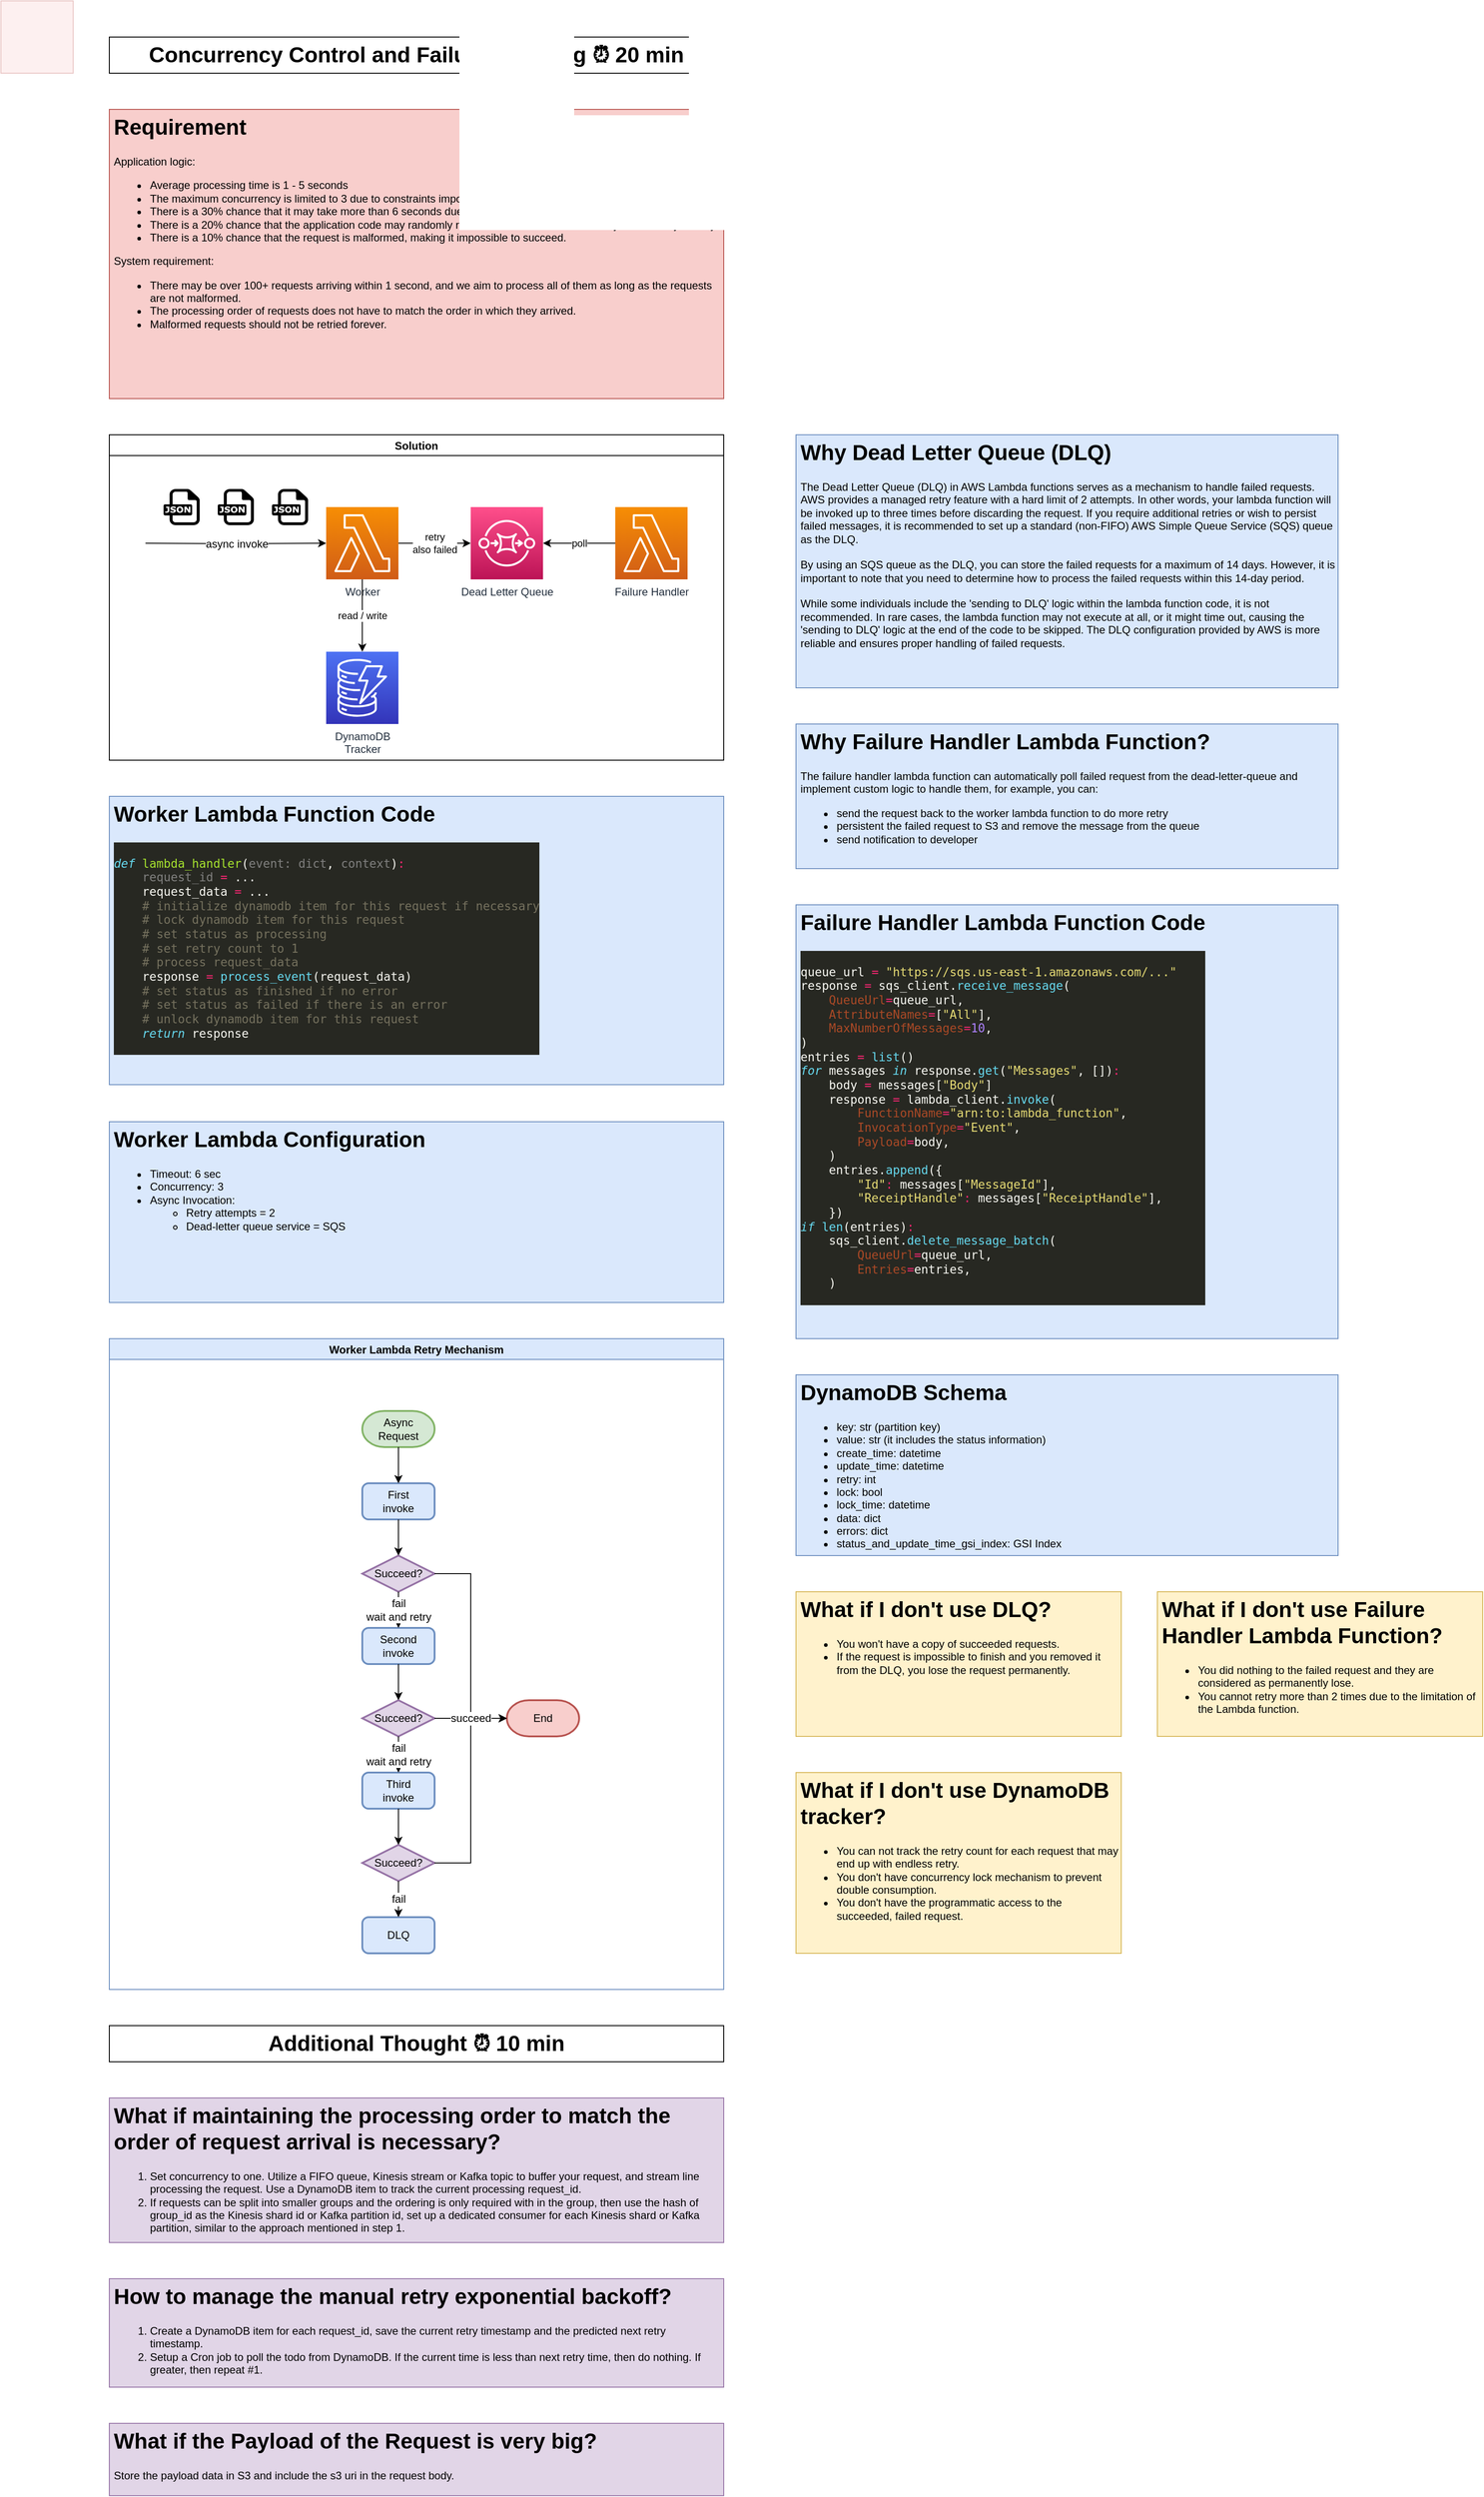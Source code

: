 <mxfile version="17.4.2" type="device"><diagram name="Design" id="-w5n4VFEkCjwNCV9sqtr"><mxGraphModel dx="948" dy="727" grid="1" gridSize="10" guides="1" tooltips="1" connect="1" arrows="1" fold="1" page="1" pageScale="1" pageWidth="850" pageHeight="1100" math="0" shadow="0"><root><mxCell id="cFC3fAGd2Zks2LrwUQ3n-0"/><mxCell id="cFC3fAGd2Zks2LrwUQ3n-1" parent="cFC3fAGd2Zks2LrwUQ3n-0"/><mxCell id="cFC3fAGd2Zks2LrwUQ3n-2" value="&lt;h1&gt;Requirement&lt;/h1&gt;&lt;p&gt;&lt;span&gt;Application logic:&lt;/span&gt;&lt;br&gt;&lt;/p&gt;&lt;p&gt;&lt;/p&gt;&lt;ul&gt;&lt;li&gt;Average processing time is 1 - 5 seconds&lt;/li&gt;&lt;li&gt;The maximum concurrency is limited to 3 due to constraints imposed by the external system.&lt;/li&gt;&lt;li&gt;There is a 30% chance that it may take more than 6 seconds due to the unstable network.&lt;/li&gt;&lt;li&gt;There is a 20% chance that the application code may randomly raise an error, but it will eventually succeed if you retry.&lt;/li&gt;&lt;li&gt;There is a 10% chance that the request is malformed, making it impossible to succeed.&lt;/li&gt;&lt;/ul&gt;&lt;div&gt;System requirement:&lt;/div&gt;&lt;div&gt;&lt;ul&gt;&lt;li&gt;There may be over 100+ requests arriving within 1 second, and we aim to process all of them as long as the requests are not malformed.&lt;br&gt;&lt;/li&gt;&lt;li&gt;The processing order of requests does not have to match the order in which they arrived.&lt;br&gt;&lt;/li&gt;&lt;li&gt;Malformed requests should not be retried forever.&lt;/li&gt;&lt;/ul&gt;&lt;/div&gt;&lt;p&gt;&lt;/p&gt;" style="text;html=1;strokeColor=#b85450;fillColor=#f8cecc;spacing=5;spacingTop=-20;whiteSpace=wrap;overflow=hidden;rounded=0;" parent="cFC3fAGd2Zks2LrwUQ3n-1" vertex="1"><mxGeometry x="120" y="120" width="680" height="320" as="geometry"/></mxCell><mxCell id="cFC3fAGd2Zks2LrwUQ3n-10" value="&lt;h1&gt;Worker Lambda Configuration&lt;/h1&gt;&lt;p&gt;&lt;/p&gt;&lt;ul&gt;&lt;li&gt;Timeout: 6 sec&lt;/li&gt;&lt;li&gt;Concurrency: 3&lt;/li&gt;&lt;li&gt;Async Invocation:&amp;nbsp;&lt;/li&gt;&lt;ul&gt;&lt;li&gt;Retry attempts = 2&lt;/li&gt;&lt;li&gt;Dead-letter queue service = SQS&lt;/li&gt;&lt;/ul&gt;&lt;/ul&gt;&lt;p&gt;&lt;/p&gt;" style="text;html=1;strokeColor=#6c8ebf;fillColor=#dae8fc;spacing=5;spacingTop=-20;whiteSpace=wrap;overflow=hidden;rounded=0;" parent="cFC3fAGd2Zks2LrwUQ3n-1" vertex="1"><mxGeometry x="120" y="1240" width="680" height="200" as="geometry"/></mxCell><mxCell id="cFC3fAGd2Zks2LrwUQ3n-11" value="&lt;h1&gt;DynamoDB Schema&lt;/h1&gt;&lt;p&gt;&lt;/p&gt;&lt;ul&gt;&lt;li&gt;key: str (partition key)&lt;/li&gt;&lt;li&gt;value: str (it includes the status information)&lt;/li&gt;&lt;li&gt;create_time: datetime&lt;/li&gt;&lt;li&gt;update_time: datetime&lt;/li&gt;&lt;li&gt;retry: int&lt;/li&gt;&lt;li&gt;lock: bool&lt;/li&gt;&lt;li&gt;lock_time: datetime&lt;/li&gt;&lt;li&gt;data: dict&lt;/li&gt;&lt;li&gt;errors: dict&lt;/li&gt;&lt;li&gt;status_and_update_time_gsi_index: GSI Index&lt;/li&gt;&lt;/ul&gt;&lt;p&gt;&lt;/p&gt;" style="text;html=1;strokeColor=#6c8ebf;fillColor=#dae8fc;spacing=5;spacingTop=-20;whiteSpace=wrap;overflow=hidden;rounded=0;" parent="cFC3fAGd2Zks2LrwUQ3n-1" vertex="1"><mxGeometry x="880" y="1520" width="600" height="200" as="geometry"/></mxCell><mxCell id="cFC3fAGd2Zks2LrwUQ3n-12" value="&lt;h1&gt;Why Failure Handler Lambda Function?&lt;/h1&gt;&lt;p&gt;&lt;/p&gt;&lt;div&gt;The failure handler lambda function can automatically poll failed request from the dead-letter-queue and implement custom logic to handle them, for example, you can:&lt;/div&gt;&lt;div&gt;&lt;ul&gt;&lt;li&gt;send the request back to the worker lambda function to do more retry&lt;/li&gt;&lt;li&gt;persistent the failed request to S3 and remove the message from the queue&lt;/li&gt;&lt;li&gt;send notification to developer&lt;/li&gt;&lt;/ul&gt;&lt;/div&gt;&lt;div&gt;&lt;br&gt;&lt;/div&gt;&lt;p&gt;&lt;/p&gt;" style="text;html=1;strokeColor=#6c8ebf;fillColor=#dae8fc;spacing=5;spacingTop=-20;whiteSpace=wrap;overflow=hidden;rounded=0;container=1;" parent="cFC3fAGd2Zks2LrwUQ3n-1" vertex="1"><mxGeometry x="880" y="800" width="600" height="160" as="geometry"><mxRectangle x="880" y="800" width="1190" height="80" as="alternateBounds"/></mxGeometry></mxCell><mxCell id="cFC3fAGd2Zks2LrwUQ3n-14" value="&lt;h1&gt;Why Dead Letter Queue (DLQ)&lt;/h1&gt;&lt;p&gt;&lt;/p&gt;&lt;div&gt;&lt;span&gt;The Dead Letter Queue (DLQ) in AWS Lambda functions serves as a mechanism to handle failed requests. AWS provides a managed retry feature with a hard limit of 2 attempts. In other words, your lambda function will be invoked up to three times before discarding the request. If you require additional retries or wish to persist failed messages, it is recommended to set up a standard (non-FIFO) AWS Simple Queue Service (SQS) queue as the DLQ.&lt;/span&gt;&lt;br&gt;&lt;/div&gt;&lt;div&gt;&lt;br&gt;&lt;/div&gt;&lt;div&gt;By using an SQS queue as the DLQ, you can store the failed requests for a maximum of 14 days. However, it is important to note that you need to determine how to process the failed requests within this 14-day period.&lt;br&gt;&lt;/div&gt;&lt;div&gt;&lt;br&gt;&lt;/div&gt;&lt;div&gt;&lt;div&gt;While some individuals include the 'sending to DLQ' logic within the lambda function code, it is not recommended. In rare cases, the lambda function may not execute at all, or it might time out, causing the 'sending to DLQ' logic at the end of the code to be skipped. The DLQ configuration provided by AWS is more reliable and ensures proper handling of failed requests.&lt;/div&gt;&lt;/div&gt;&lt;p&gt;&lt;/p&gt;" style="text;html=1;strokeColor=#6c8ebf;fillColor=#dae8fc;spacing=5;spacingTop=-20;whiteSpace=wrap;overflow=hidden;rounded=0;" parent="cFC3fAGd2Zks2LrwUQ3n-1" vertex="1"><mxGeometry x="880" y="480" width="600" height="280" as="geometry"/></mxCell><mxCell id="T-9DfRtVsKWQQgTl_i8e-0" value="" style="whiteSpace=wrap;html=1;aspect=fixed;strokeColor=#b85450;fillColor=#f8cecc;opacity=30;" parent="cFC3fAGd2Zks2LrwUQ3n-1" vertex="1"><mxGeometry width="80" height="80" as="geometry"/></mxCell><mxCell id="T-9DfRtVsKWQQgTl_i8e-1" value="&lt;font size=&quot;1&quot;&gt;&lt;b style=&quot;font-size: 24px&quot;&gt;Concurrency Control and Failure Handling&amp;nbsp;&lt;/b&gt;&lt;/font&gt;&lt;span style=&quot;font-size: 24px&quot;&gt;&lt;b&gt;⏰ 20 min&lt;/b&gt;&lt;/span&gt;" style="text;html=1;strokeColor=#000000;fillColor=none;align=center;verticalAlign=middle;whiteSpace=wrap;rounded=0;strokeWidth=1;" parent="cFC3fAGd2Zks2LrwUQ3n-1" vertex="1"><mxGeometry x="120" y="40" width="680" height="40" as="geometry"/></mxCell><mxCell id="T-9DfRtVsKWQQgTl_i8e-3" value="&lt;h1&gt;What if I don't use Failure Handler Lambda Function?&lt;/h1&gt;&lt;ul&gt;&lt;li&gt;You did nothing to the failed request and they are considered as permanently lose.&lt;/li&gt;&lt;li&gt;You cannot retry more than 2 times due to the limitation of the Lambda function.&lt;/li&gt;&lt;/ul&gt;&lt;p&gt;&lt;/p&gt;" style="text;html=1;strokeColor=#d6b656;fillColor=#fff2cc;spacing=5;spacingTop=-20;whiteSpace=wrap;overflow=hidden;rounded=0;" parent="cFC3fAGd2Zks2LrwUQ3n-1" vertex="1"><mxGeometry x="1280" y="1760" width="360" height="160" as="geometry"/></mxCell><mxCell id="T-9DfRtVsKWQQgTl_i8e-24" value="Solution" style="swimlane;fontSize=12;strokeColor=#000000;strokeWidth=1;fillColor=default;" parent="cFC3fAGd2Zks2LrwUQ3n-1" vertex="1"><mxGeometry x="120" y="480" width="680" height="360" as="geometry"/></mxCell><mxCell id="cFC3fAGd2Zks2LrwUQ3n-5" value="Worker" style="sketch=0;points=[[0,0,0],[0.25,0,0],[0.5,0,0],[0.75,0,0],[1,0,0],[0,1,0],[0.25,1,0],[0.5,1,0],[0.75,1,0],[1,1,0],[0,0.25,0],[0,0.5,0],[0,0.75,0],[1,0.25,0],[1,0.5,0],[1,0.75,0]];outlineConnect=0;fontColor=#232F3E;gradientColor=#F78E04;gradientDirection=north;fillColor=#D05C17;strokeColor=#ffffff;dashed=0;verticalLabelPosition=bottom;verticalAlign=top;align=center;html=1;fontSize=12;fontStyle=0;aspect=fixed;shape=mxgraph.aws4.resourceIcon;resIcon=mxgraph.aws4.lambda;" parent="T-9DfRtVsKWQQgTl_i8e-24" vertex="1"><mxGeometry x="240" y="80" width="80" height="80" as="geometry"/></mxCell><mxCell id="cFC3fAGd2Zks2LrwUQ3n-6" value="Dead Letter Queue" style="sketch=0;points=[[0,0,0],[0.25,0,0],[0.5,0,0],[0.75,0,0],[1,0,0],[0,1,0],[0.25,1,0],[0.5,1,0],[0.75,1,0],[1,1,0],[0,0.25,0],[0,0.5,0],[0,0.75,0],[1,0.25,0],[1,0.5,0],[1,0.75,0]];outlineConnect=0;fontColor=#232F3E;gradientColor=#FF4F8B;gradientDirection=north;fillColor=#BC1356;strokeColor=#ffffff;dashed=0;verticalLabelPosition=bottom;verticalAlign=top;align=center;html=1;fontSize=12;fontStyle=0;aspect=fixed;shape=mxgraph.aws4.resourceIcon;resIcon=mxgraph.aws4.sqs;" parent="T-9DfRtVsKWQQgTl_i8e-24" vertex="1"><mxGeometry x="400" y="80" width="80" height="80" as="geometry"/></mxCell><mxCell id="cFC3fAGd2Zks2LrwUQ3n-3" value="retry&lt;br&gt;also failed" style="edgeStyle=orthogonalEdgeStyle;rounded=0;orthogonalLoop=1;jettySize=auto;html=1;exitX=1;exitY=0.5;exitDx=0;exitDy=0;exitPerimeter=0;entryX=0;entryY=0.5;entryDx=0;entryDy=0;entryPerimeter=0;" parent="T-9DfRtVsKWQQgTl_i8e-24" source="cFC3fAGd2Zks2LrwUQ3n-5" target="cFC3fAGd2Zks2LrwUQ3n-6" edge="1"><mxGeometry relative="1" as="geometry"/></mxCell><mxCell id="cFC3fAGd2Zks2LrwUQ3n-7" value="poll" style="edgeStyle=orthogonalEdgeStyle;rounded=0;orthogonalLoop=1;jettySize=auto;html=1;exitX=0;exitY=0.5;exitDx=0;exitDy=0;exitPerimeter=0;entryX=1;entryY=0.5;entryDx=0;entryDy=0;entryPerimeter=0;" parent="T-9DfRtVsKWQQgTl_i8e-24" source="cFC3fAGd2Zks2LrwUQ3n-8" target="cFC3fAGd2Zks2LrwUQ3n-6" edge="1"><mxGeometry relative="1" as="geometry"/></mxCell><mxCell id="cFC3fAGd2Zks2LrwUQ3n-8" value="Failure Handler" style="sketch=0;points=[[0,0,0],[0.25,0,0],[0.5,0,0],[0.75,0,0],[1,0,0],[0,1,0],[0.25,1,0],[0.5,1,0],[0.75,1,0],[1,1,0],[0,0.25,0],[0,0.5,0],[0,0.75,0],[1,0.25,0],[1,0.5,0],[1,0.75,0]];outlineConnect=0;fontColor=#232F3E;gradientColor=#F78E04;gradientDirection=north;fillColor=#D05C17;strokeColor=#ffffff;dashed=0;verticalLabelPosition=bottom;verticalAlign=top;align=center;html=1;fontSize=12;fontStyle=0;aspect=fixed;shape=mxgraph.aws4.resourceIcon;resIcon=mxgraph.aws4.lambda;" parent="T-9DfRtVsKWQQgTl_i8e-24" vertex="1"><mxGeometry x="560" y="80" width="80" height="80" as="geometry"/></mxCell><mxCell id="cFC3fAGd2Zks2LrwUQ3n-9" value="DynamoDB&lt;br&gt;Tracker" style="sketch=0;points=[[0,0,0],[0.25,0,0],[0.5,0,0],[0.75,0,0],[1,0,0],[0,1,0],[0.25,1,0],[0.5,1,0],[0.75,1,0],[1,1,0],[0,0.25,0],[0,0.5,0],[0,0.75,0],[1,0.25,0],[1,0.5,0],[1,0.75,0]];outlineConnect=0;fontColor=#232F3E;gradientColor=#4D72F3;gradientDirection=north;fillColor=#3334B9;strokeColor=#ffffff;dashed=0;verticalLabelPosition=bottom;verticalAlign=top;align=center;html=1;fontSize=12;fontStyle=0;aspect=fixed;shape=mxgraph.aws4.resourceIcon;resIcon=mxgraph.aws4.dynamodb;" parent="T-9DfRtVsKWQQgTl_i8e-24" vertex="1"><mxGeometry x="240" y="240" width="80" height="80" as="geometry"/></mxCell><mxCell id="cFC3fAGd2Zks2LrwUQ3n-4" value="read / write" style="edgeStyle=orthogonalEdgeStyle;rounded=0;orthogonalLoop=1;jettySize=auto;html=1;exitX=0.5;exitY=1;exitDx=0;exitDy=0;exitPerimeter=0;entryX=0.5;entryY=0;entryDx=0;entryDy=0;entryPerimeter=0;" parent="T-9DfRtVsKWQQgTl_i8e-24" source="cFC3fAGd2Zks2LrwUQ3n-5" target="cFC3fAGd2Zks2LrwUQ3n-9" edge="1"><mxGeometry relative="1" as="geometry"/></mxCell><mxCell id="T-9DfRtVsKWQQgTl_i8e-15" value="" style="dashed=0;outlineConnect=0;html=1;align=center;labelPosition=center;verticalLabelPosition=bottom;verticalAlign=top;shape=mxgraph.weblogos.json;fontSize=12;strokeColor=#000000;strokeWidth=1;fillColor=default;" parent="T-9DfRtVsKWQQgTl_i8e-24" vertex="1"><mxGeometry x="180" y="60" width="40" height="40" as="geometry"/></mxCell><mxCell id="T-9DfRtVsKWQQgTl_i8e-17" value="" style="dashed=0;outlineConnect=0;html=1;align=center;labelPosition=center;verticalLabelPosition=bottom;verticalAlign=top;shape=mxgraph.weblogos.json;fontSize=12;strokeColor=#000000;strokeWidth=1;fillColor=default;" parent="T-9DfRtVsKWQQgTl_i8e-24" vertex="1"><mxGeometry x="120" y="60" width="40" height="40" as="geometry"/></mxCell><mxCell id="T-9DfRtVsKWQQgTl_i8e-18" value="" style="dashed=0;outlineConnect=0;html=1;align=center;labelPosition=center;verticalLabelPosition=bottom;verticalAlign=top;shape=mxgraph.weblogos.json;fontSize=12;strokeColor=#000000;strokeWidth=1;fillColor=default;" parent="T-9DfRtVsKWQQgTl_i8e-24" vertex="1"><mxGeometry x="60" y="60" width="40" height="40" as="geometry"/></mxCell><mxCell id="T-9DfRtVsKWQQgTl_i8e-22" value="async invoke" style="edgeStyle=orthogonalEdgeStyle;rounded=0;orthogonalLoop=1;jettySize=auto;html=1;entryX=0;entryY=0.5;entryDx=0;entryDy=0;entryPerimeter=0;fontSize=12;" parent="T-9DfRtVsKWQQgTl_i8e-24" target="cFC3fAGd2Zks2LrwUQ3n-5" edge="1"><mxGeometry relative="1" as="geometry"><mxPoint x="40" y="120" as="sourcePoint"/></mxGeometry></mxCell><mxCell id="T-9DfRtVsKWQQgTl_i8e-26" value="&lt;h1&gt;Worker Lambda Function Code&lt;/h1&gt;&lt;pre style=&quot;background-color: #272822 ; color: #f8f8f2 ; font-family: &amp;#34;source code pro&amp;#34; , monospace ; font-size: 9.8pt&quot;&gt;&lt;br&gt;&lt;span style=&quot;color: #66d9ef ; font-style: italic&quot;&gt;def &lt;/span&gt;&lt;span style=&quot;color: #a6e22e&quot;&gt;lambda_handler&lt;/span&gt;(&lt;span style=&quot;color: #80807f&quot;&gt;event: dict&lt;/span&gt;, &lt;span style=&quot;color: #80807f&quot;&gt;context&lt;/span&gt;)&lt;span style=&quot;color: #f92672&quot;&gt;:&lt;br&gt;&lt;/span&gt;&lt;span style=&quot;color: #f92672&quot;&gt;    &lt;/span&gt;&lt;span style=&quot;color: #80807f&quot;&gt;request_id &lt;/span&gt;&lt;span style=&quot;color: #f92672&quot;&gt;= &lt;/span&gt;...&lt;br&gt;    request_data &lt;span style=&quot;color: #f92672&quot;&gt;= &lt;/span&gt;...&lt;br&gt;    &lt;span style=&quot;color: #75715e&quot;&gt;# initialize dynamodb item for this request if necessary&lt;br&gt;&lt;/span&gt;&lt;span style=&quot;color: #75715e&quot;&gt;    # lock dynamodb item for this request&lt;br&gt;&lt;/span&gt;&lt;span style=&quot;color: #75715e&quot;&gt;    # set status as processing&lt;br&gt;&lt;/span&gt;&lt;span style=&quot;color: #75715e&quot;&gt;    # set retry count to 1&lt;br&gt;&lt;/span&gt;&lt;span style=&quot;color: #75715e&quot;&gt;    # process request_data&lt;br&gt;&lt;/span&gt;&lt;span style=&quot;color: #75715e&quot;&gt;    &lt;/span&gt;response &lt;span style=&quot;color: #f92672&quot;&gt;= &lt;/span&gt;&lt;span style=&quot;color: #66d9ef&quot;&gt;process_event&lt;/span&gt;(request_data)&lt;br&gt;    &lt;span style=&quot;color: #75715e&quot;&gt;# set status as finished if no error&lt;br&gt;&lt;/span&gt;&lt;span style=&quot;color: #75715e&quot;&gt;    # set status as failed if there is an error&lt;br&gt;&lt;/span&gt;&lt;span style=&quot;color: #75715e&quot;&gt;    # unlock dynamodb item for this request&lt;br&gt;&lt;/span&gt;&lt;span style=&quot;color: #75715e&quot;&gt;    &lt;/span&gt;&lt;span style=&quot;color: #66d9ef ; font-style: italic&quot;&gt;return &lt;/span&gt;response&lt;br&gt;&lt;br&gt;&lt;/pre&gt;" style="text;html=1;strokeColor=#6c8ebf;fillColor=#dae8fc;spacing=5;spacingTop=-20;whiteSpace=wrap;overflow=hidden;rounded=0;fontSize=12;" parent="cFC3fAGd2Zks2LrwUQ3n-1" vertex="1"><mxGeometry x="120" y="880" width="680" height="319" as="geometry"/></mxCell><mxCell id="T-9DfRtVsKWQQgTl_i8e-53" value="Worker Lambda Retry Mechanism" style="swimlane;fontSize=12;strokeColor=#6c8ebf;strokeWidth=1;fillColor=#dae8fc;" parent="cFC3fAGd2Zks2LrwUQ3n-1" vertex="1"><mxGeometry x="120" y="1480" width="680" height="720" as="geometry"/></mxCell><mxCell id="T-9DfRtVsKWQQgTl_i8e-29" value="Async&lt;br&gt;Request" style="strokeWidth=2;html=1;shape=mxgraph.flowchart.terminator;whiteSpace=wrap;fontSize=12;fillColor=#d5e8d4;strokeColor=#82b366;" parent="T-9DfRtVsKWQQgTl_i8e-53" vertex="1"><mxGeometry x="280" y="80" width="80" height="40" as="geometry"/></mxCell><mxCell id="T-9DfRtVsKWQQgTl_i8e-30" value="First&lt;br&gt;invoke" style="rounded=1;whiteSpace=wrap;html=1;absoluteArcSize=1;arcSize=14;strokeWidth=2;fontSize=12;fillColor=#dae8fc;strokeColor=#6c8ebf;" parent="T-9DfRtVsKWQQgTl_i8e-53" vertex="1"><mxGeometry x="280" y="160" width="80" height="40" as="geometry"/></mxCell><mxCell id="T-9DfRtVsKWQQgTl_i8e-36" style="edgeStyle=orthogonalEdgeStyle;rounded=0;orthogonalLoop=1;jettySize=auto;html=1;exitX=0.5;exitY=1;exitDx=0;exitDy=0;exitPerimeter=0;entryX=0.5;entryY=0;entryDx=0;entryDy=0;fontSize=12;" parent="T-9DfRtVsKWQQgTl_i8e-53" source="T-9DfRtVsKWQQgTl_i8e-29" target="T-9DfRtVsKWQQgTl_i8e-30" edge="1"><mxGeometry relative="1" as="geometry"/></mxCell><mxCell id="T-9DfRtVsKWQQgTl_i8e-31" value="Succeed?" style="strokeWidth=2;html=1;shape=mxgraph.flowchart.decision;whiteSpace=wrap;fontSize=12;fillColor=#e1d5e7;strokeColor=#9673a6;" parent="T-9DfRtVsKWQQgTl_i8e-53" vertex="1"><mxGeometry x="280" y="240" width="80" height="40" as="geometry"/></mxCell><mxCell id="T-9DfRtVsKWQQgTl_i8e-35" style="edgeStyle=orthogonalEdgeStyle;rounded=0;orthogonalLoop=1;jettySize=auto;html=1;exitX=0.5;exitY=1;exitDx=0;exitDy=0;entryX=0.5;entryY=0;entryDx=0;entryDy=0;entryPerimeter=0;fontSize=12;" parent="T-9DfRtVsKWQQgTl_i8e-53" source="T-9DfRtVsKWQQgTl_i8e-30" target="T-9DfRtVsKWQQgTl_i8e-31" edge="1"><mxGeometry relative="1" as="geometry"/></mxCell><mxCell id="T-9DfRtVsKWQQgTl_i8e-32" value="Second invoke" style="rounded=1;whiteSpace=wrap;html=1;absoluteArcSize=1;arcSize=14;strokeWidth=2;fontSize=12;fillColor=#dae8fc;strokeColor=#6c8ebf;" parent="T-9DfRtVsKWQQgTl_i8e-53" vertex="1"><mxGeometry x="280" y="320" width="80" height="40" as="geometry"/></mxCell><mxCell id="T-9DfRtVsKWQQgTl_i8e-34" value="fail&lt;br&gt;wait and retry" style="edgeStyle=orthogonalEdgeStyle;rounded=0;orthogonalLoop=1;jettySize=auto;html=1;exitX=0.5;exitY=1;exitDx=0;exitDy=0;exitPerimeter=0;entryX=0.5;entryY=0;entryDx=0;entryDy=0;fontSize=12;" parent="T-9DfRtVsKWQQgTl_i8e-53" source="T-9DfRtVsKWQQgTl_i8e-31" target="T-9DfRtVsKWQQgTl_i8e-32" edge="1"><mxGeometry relative="1" as="geometry"/></mxCell><mxCell id="T-9DfRtVsKWQQgTl_i8e-37" value="Succeed?" style="strokeWidth=2;html=1;shape=mxgraph.flowchart.decision;whiteSpace=wrap;fontSize=12;fillColor=#e1d5e7;strokeColor=#9673a6;" parent="T-9DfRtVsKWQQgTl_i8e-53" vertex="1"><mxGeometry x="280" y="400" width="80" height="40" as="geometry"/></mxCell><mxCell id="T-9DfRtVsKWQQgTl_i8e-38" value="" style="edgeStyle=orthogonalEdgeStyle;rounded=0;orthogonalLoop=1;jettySize=auto;html=1;exitX=0.5;exitY=1;exitDx=0;exitDy=0;entryX=0.5;entryY=0;entryDx=0;entryDy=0;entryPerimeter=0;fontSize=12;" parent="T-9DfRtVsKWQQgTl_i8e-53" source="T-9DfRtVsKWQQgTl_i8e-32" target="T-9DfRtVsKWQQgTl_i8e-37" edge="1"><mxGeometry relative="1" as="geometry"/></mxCell><mxCell id="T-9DfRtVsKWQQgTl_i8e-39" value="Third&lt;br&gt;invoke" style="rounded=1;whiteSpace=wrap;html=1;absoluteArcSize=1;arcSize=14;strokeWidth=2;fontSize=12;fillColor=#dae8fc;strokeColor=#6c8ebf;" parent="T-9DfRtVsKWQQgTl_i8e-53" vertex="1"><mxGeometry x="280" y="480" width="80" height="40" as="geometry"/></mxCell><mxCell id="T-9DfRtVsKWQQgTl_i8e-40" value="fail&lt;br&gt;wait and retry" style="edgeStyle=orthogonalEdgeStyle;rounded=0;orthogonalLoop=1;jettySize=auto;html=1;exitX=0.5;exitY=1;exitDx=0;exitDy=0;exitPerimeter=0;entryX=0.5;entryY=0;entryDx=0;entryDy=0;fontSize=12;" parent="T-9DfRtVsKWQQgTl_i8e-53" source="T-9DfRtVsKWQQgTl_i8e-37" target="T-9DfRtVsKWQQgTl_i8e-39" edge="1"><mxGeometry relative="1" as="geometry"/></mxCell><mxCell id="T-9DfRtVsKWQQgTl_i8e-42" value="Succeed?" style="strokeWidth=2;html=1;shape=mxgraph.flowchart.decision;whiteSpace=wrap;fontSize=12;fillColor=#e1d5e7;strokeColor=#9673a6;" parent="T-9DfRtVsKWQQgTl_i8e-53" vertex="1"><mxGeometry x="280" y="560" width="80" height="40" as="geometry"/></mxCell><mxCell id="T-9DfRtVsKWQQgTl_i8e-43" value="" style="edgeStyle=orthogonalEdgeStyle;rounded=0;orthogonalLoop=1;jettySize=auto;html=1;exitX=0.5;exitY=1;exitDx=0;exitDy=0;entryX=0.5;entryY=0;entryDx=0;entryDy=0;entryPerimeter=0;fontSize=12;" parent="T-9DfRtVsKWQQgTl_i8e-53" source="T-9DfRtVsKWQQgTl_i8e-39" target="T-9DfRtVsKWQQgTl_i8e-42" edge="1"><mxGeometry relative="1" as="geometry"/></mxCell><mxCell id="T-9DfRtVsKWQQgTl_i8e-46" value="DLQ" style="rounded=1;whiteSpace=wrap;html=1;absoluteArcSize=1;arcSize=14;strokeWidth=2;fontSize=12;fillColor=#dae8fc;strokeColor=#6c8ebf;" parent="T-9DfRtVsKWQQgTl_i8e-53" vertex="1"><mxGeometry x="280" y="640" width="80" height="40" as="geometry"/></mxCell><mxCell id="T-9DfRtVsKWQQgTl_i8e-47" value="fail" style="edgeStyle=orthogonalEdgeStyle;rounded=0;orthogonalLoop=1;jettySize=auto;html=1;exitX=0.5;exitY=1;exitDx=0;exitDy=0;exitPerimeter=0;entryX=0.5;entryY=0;entryDx=0;entryDy=0;fontSize=12;" parent="T-9DfRtVsKWQQgTl_i8e-53" source="T-9DfRtVsKWQQgTl_i8e-42" target="T-9DfRtVsKWQQgTl_i8e-46" edge="1"><mxGeometry relative="1" as="geometry"/></mxCell><mxCell id="T-9DfRtVsKWQQgTl_i8e-51" value="End" style="strokeWidth=2;html=1;shape=mxgraph.flowchart.terminator;whiteSpace=wrap;fontSize=12;fillColor=#f8cecc;strokeColor=#b85450;" parent="T-9DfRtVsKWQQgTl_i8e-53" vertex="1"><mxGeometry x="440" y="400" width="80" height="40" as="geometry"/></mxCell><mxCell id="T-9DfRtVsKWQQgTl_i8e-50" value="&lt;br&gt;" style="edgeStyle=orthogonalEdgeStyle;rounded=0;orthogonalLoop=1;jettySize=auto;html=1;exitX=1;exitY=0.5;exitDx=0;exitDy=0;exitPerimeter=0;fontSize=12;entryX=0;entryY=0.5;entryDx=0;entryDy=0;entryPerimeter=0;" parent="T-9DfRtVsKWQQgTl_i8e-53" source="T-9DfRtVsKWQQgTl_i8e-31" target="T-9DfRtVsKWQQgTl_i8e-51" edge="1"><mxGeometry relative="1" as="geometry"><mxPoint x="440" y="260.286" as="targetPoint"/></mxGeometry></mxCell><mxCell id="T-9DfRtVsKWQQgTl_i8e-52" style="edgeStyle=orthogonalEdgeStyle;rounded=0;orthogonalLoop=1;jettySize=auto;html=1;exitX=1;exitY=0.5;exitDx=0;exitDy=0;exitPerimeter=0;fontSize=12;entryX=0;entryY=0.5;entryDx=0;entryDy=0;entryPerimeter=0;" parent="T-9DfRtVsKWQQgTl_i8e-53" source="T-9DfRtVsKWQQgTl_i8e-42" target="T-9DfRtVsKWQQgTl_i8e-51" edge="1"><mxGeometry relative="1" as="geometry"><mxPoint x="480" y="420" as="targetPoint"/><Array as="points"><mxPoint x="400" y="580"/><mxPoint x="400" y="420"/></Array></mxGeometry></mxCell><mxCell id="T-9DfRtVsKWQQgTl_i8e-49" value="succeed" style="edgeStyle=orthogonalEdgeStyle;rounded=0;orthogonalLoop=1;jettySize=auto;html=1;exitX=1;exitY=0.5;exitDx=0;exitDy=0;exitPerimeter=0;fontSize=12;entryX=0;entryY=0.5;entryDx=0;entryDy=0;entryPerimeter=0;" parent="T-9DfRtVsKWQQgTl_i8e-53" source="T-9DfRtVsKWQQgTl_i8e-37" target="T-9DfRtVsKWQQgTl_i8e-51" edge="1"><mxGeometry relative="1" as="geometry"><mxPoint x="440" y="420.286" as="targetPoint"/></mxGeometry></mxCell><mxCell id="T-9DfRtVsKWQQgTl_i8e-54" value="&lt;h1&gt;Failure Handler Lambda Function Code&lt;/h1&gt;&lt;p&gt;&lt;/p&gt;&lt;div&gt;&lt;pre style=&quot;background-color: #272822 ; color: #f8f8f2 ; font-family: &amp;#34;source code pro&amp;#34; , monospace ; font-size: 9.8pt&quot;&gt;&lt;br&gt;queue_url &lt;span style=&quot;color: #f92672&quot;&gt;= &lt;/span&gt;&lt;span style=&quot;color: #e6db74&quot;&gt;&quot;https://sqs.us-east-1.amazonaws.com/...&quot;&lt;br&gt;&lt;/span&gt;response &lt;span style=&quot;color: #f92672&quot;&gt;= &lt;/span&gt;sqs_client.&lt;span style=&quot;color: #66d9ef&quot;&gt;receive_message&lt;/span&gt;(&lt;br&gt;    &lt;span style=&quot;color: #aa4926&quot;&gt;QueueUrl&lt;/span&gt;&lt;span style=&quot;color: #f92672&quot;&gt;=&lt;/span&gt;queue_url,&lt;br&gt;    &lt;span style=&quot;color: #aa4926&quot;&gt;AttributeNames&lt;/span&gt;&lt;span style=&quot;color: #f92672&quot;&gt;=&lt;/span&gt;[&lt;span style=&quot;color: #e6db74&quot;&gt;&quot;All&quot;&lt;/span&gt;],&lt;br&gt;    &lt;span style=&quot;color: #aa4926&quot;&gt;MaxNumberOfMessages&lt;/span&gt;&lt;span style=&quot;color: #f92672&quot;&gt;=&lt;/span&gt;&lt;span style=&quot;color: #ae81ff&quot;&gt;10&lt;/span&gt;,&lt;br&gt;)&lt;br&gt;entries &lt;span style=&quot;color: #f92672&quot;&gt;= &lt;/span&gt;&lt;span style=&quot;color: #66d9ef&quot;&gt;list&lt;/span&gt;()&lt;br&gt;&lt;span style=&quot;color: #66d9ef ; font-style: italic&quot;&gt;for &lt;/span&gt;messages &lt;span style=&quot;color: #66d9ef ; font-style: italic&quot;&gt;in &lt;/span&gt;response.&lt;span style=&quot;color: #66d9ef&quot;&gt;get&lt;/span&gt;(&lt;span style=&quot;color: #e6db74&quot;&gt;&quot;Messages&quot;&lt;/span&gt;, [])&lt;span style=&quot;color: #f92672&quot;&gt;:&lt;br&gt;&lt;/span&gt;&lt;span style=&quot;color: #f92672&quot;&gt;    &lt;/span&gt;body &lt;span style=&quot;color: #f92672&quot;&gt;= &lt;/span&gt;messages[&lt;span style=&quot;color: #e6db74&quot;&gt;&quot;Body&quot;&lt;/span&gt;]&lt;br&gt;    response &lt;span style=&quot;color: #f92672&quot;&gt;= &lt;/span&gt;lambda_client.&lt;span style=&quot;color: #66d9ef&quot;&gt;invoke&lt;/span&gt;(&lt;br&gt;        &lt;span style=&quot;color: #aa4926&quot;&gt;FunctionName&lt;/span&gt;&lt;span style=&quot;color: #f92672&quot;&gt;=&lt;/span&gt;&lt;span style=&quot;color: #e6db74&quot;&gt;&quot;arn:to:lambda_function&quot;&lt;/span&gt;,&lt;br&gt;        &lt;span style=&quot;color: #aa4926&quot;&gt;InvocationType&lt;/span&gt;&lt;span style=&quot;color: #f92672&quot;&gt;=&lt;/span&gt;&lt;span style=&quot;color: #e6db74&quot;&gt;&quot;Event&quot;&lt;/span&gt;,&lt;br&gt;        &lt;span style=&quot;color: #aa4926&quot;&gt;Payload&lt;/span&gt;&lt;span style=&quot;color: #f92672&quot;&gt;=&lt;/span&gt;body,&lt;br&gt;    )&lt;br&gt;    entries.&lt;span style=&quot;color: #66d9ef&quot;&gt;append&lt;/span&gt;({&lt;br&gt;        &lt;span style=&quot;color: #e6db74&quot;&gt;&quot;Id&quot;&lt;/span&gt;&lt;span style=&quot;color: #f92672&quot;&gt;: &lt;/span&gt;messages[&lt;span style=&quot;color: #e6db74&quot;&gt;&quot;MessageId&quot;&lt;/span&gt;], &lt;br&gt;        &lt;span style=&quot;color: #e6db74&quot;&gt;&quot;ReceiptHandle&quot;&lt;/span&gt;&lt;span style=&quot;color: #f92672&quot;&gt;: &lt;/span&gt;messages[&lt;span style=&quot;color: #e6db74&quot;&gt;&quot;ReceiptHandle&quot;&lt;/span&gt;],&lt;br&gt;    })&lt;br&gt;&lt;span style=&quot;color: #66d9ef ; font-style: italic&quot;&gt;if &lt;/span&gt;&lt;span style=&quot;color: #66d9ef&quot;&gt;len&lt;/span&gt;(entries)&lt;span style=&quot;color: #f92672&quot;&gt;:&lt;br&gt;&lt;/span&gt;&lt;span style=&quot;color: #f92672&quot;&gt;    &lt;/span&gt;sqs_client.&lt;span style=&quot;color: #66d9ef&quot;&gt;delete_message_batch&lt;/span&gt;(&lt;br&gt;        &lt;span style=&quot;color: #aa4926&quot;&gt;QueueUrl&lt;/span&gt;&lt;span style=&quot;color: #f92672&quot;&gt;=&lt;/span&gt;queue_url,&lt;br&gt;        &lt;span style=&quot;color: #aa4926&quot;&gt;Entries&lt;/span&gt;&lt;span style=&quot;color: #f92672&quot;&gt;=&lt;/span&gt;entries,&lt;br&gt;    )&lt;br&gt;&lt;br&gt;&lt;/pre&gt;&lt;/div&gt;&lt;p&gt;&lt;/p&gt;" style="text;html=1;strokeColor=#6c8ebf;fillColor=#dae8fc;spacing=5;spacingTop=-20;whiteSpace=wrap;overflow=hidden;rounded=0;container=1;" parent="cFC3fAGd2Zks2LrwUQ3n-1" vertex="1"><mxGeometry x="880" y="1000" width="600" height="480" as="geometry"/></mxCell><mxCell id="T-9DfRtVsKWQQgTl_i8e-55" value="&lt;h1&gt;What if I don't use DLQ?&lt;/h1&gt;&lt;ul&gt;&lt;li&gt;You won't have a copy of succeeded requests.&lt;/li&gt;&lt;li&gt;If the request is impossible to finish and you removed it from the DLQ, you lose the request permanently.&lt;/li&gt;&lt;/ul&gt;&lt;p&gt;&lt;/p&gt;" style="text;html=1;strokeColor=#d6b656;fillColor=#fff2cc;spacing=5;spacingTop=-20;whiteSpace=wrap;overflow=hidden;rounded=0;" parent="cFC3fAGd2Zks2LrwUQ3n-1" vertex="1"><mxGeometry x="880" y="1760" width="360" height="160" as="geometry"/></mxCell><mxCell id="T-9DfRtVsKWQQgTl_i8e-56" value="&lt;h1&gt;What if I don't use DynamoDB tracker?&lt;/h1&gt;&lt;ul&gt;&lt;li&gt;You can not track the retry count for each request that may end up with endless retry.&lt;/li&gt;&lt;li&gt;You don't have concurrency lock mechanism to prevent double consumption.&lt;/li&gt;&lt;li&gt;You don't have the programmatic access to the succeeded, failed request.&lt;/li&gt;&lt;/ul&gt;&lt;p&gt;&lt;/p&gt;" style="text;html=1;strokeColor=#d6b656;fillColor=#fff2cc;spacing=5;spacingTop=-20;whiteSpace=wrap;overflow=hidden;rounded=0;" parent="cFC3fAGd2Zks2LrwUQ3n-1" vertex="1"><mxGeometry x="880" y="1960" width="360" height="200" as="geometry"/></mxCell><mxCell id="01EiyMQnpc0AZqMJGR2N-0" value="&lt;h1&gt;What if maintaining the processing order to match the order of request arrival is necessary?&lt;/h1&gt;&lt;ol&gt;&lt;li&gt;Set concurrency to one. Utilize a FIFO queue, Kinesis stream or Kafka topic to buffer your request, and stream line processing the request. Use a DynamoDB item to track the current processing request_id.&lt;/li&gt;&lt;li&gt;If requests can be split into smaller groups and the ordering is only required with in the group, then use the hash of group_id as the Kinesis shard id or Kafka partition id, set up a dedicated consumer for each Kinesis shard or Kafka partition, similar to the approach mentioned in step 1.&lt;/li&gt;&lt;/ol&gt;&lt;p&gt;&lt;/p&gt;" style="text;html=1;strokeColor=#9673a6;fillColor=#e1d5e7;spacing=5;spacingTop=-20;whiteSpace=wrap;overflow=hidden;rounded=0;" parent="cFC3fAGd2Zks2LrwUQ3n-1" vertex="1"><mxGeometry x="120" y="2320" width="680" height="160" as="geometry"/></mxCell><mxCell id="01EiyMQnpc0AZqMJGR2N-1" value="&lt;font size=&quot;1&quot;&gt;&lt;b style=&quot;font-size: 24px&quot;&gt;Additional Thought&amp;nbsp;&lt;/b&gt;&lt;/font&gt;&lt;span style=&quot;font-size: 24px&quot;&gt;&lt;b&gt;⏰ 10 min&lt;/b&gt;&lt;/span&gt;" style="text;html=1;strokeColor=#000000;fillColor=none;align=center;verticalAlign=middle;whiteSpace=wrap;rounded=0;strokeWidth=1;" parent="cFC3fAGd2Zks2LrwUQ3n-1" vertex="1"><mxGeometry x="120" y="2240" width="680" height="40" as="geometry"/></mxCell><mxCell id="01EiyMQnpc0AZqMJGR2N-2" value="&lt;h1&gt;How to manage the manual retry exponential backoff?&lt;/h1&gt;&lt;ol&gt;&lt;li&gt;&lt;span&gt;Create a DynamoDB item for each request_id, save the current retry timestamp and the predicted next retry timestamp.&lt;/span&gt;&lt;br&gt;&lt;/li&gt;&lt;li&gt;&lt;span&gt;Setup a Cron job to poll the todo from DynamoDB. If the current time is less than next retry time, then do nothing. If greater, then repeat #1.&lt;/span&gt;&lt;/li&gt;&lt;/ol&gt;&lt;p&gt;&lt;/p&gt;" style="text;html=1;strokeColor=#9673a6;fillColor=#e1d5e7;spacing=5;spacingTop=-20;whiteSpace=wrap;overflow=hidden;rounded=0;" parent="cFC3fAGd2Zks2LrwUQ3n-1" vertex="1"><mxGeometry x="120" y="2520" width="680" height="120" as="geometry"/></mxCell><mxCell id="UUgtRz7lb-izJy43On8B-0" value="&lt;h1&gt;What if the Payload of the Request is very big?&lt;/h1&gt;&lt;div&gt;Store the payload data in S3 and include the s3 uri in the request body.&lt;/div&gt;&lt;p&gt;&lt;/p&gt;" style="text;html=1;strokeColor=#9673a6;fillColor=#e1d5e7;spacing=5;spacingTop=-20;whiteSpace=wrap;overflow=hidden;rounded=0;" vertex="1" parent="cFC3fAGd2Zks2LrwUQ3n-1"><mxGeometry x="120" y="2680" width="680" height="80" as="geometry"/></mxCell></root></mxGraphModel></diagram></mxfile>